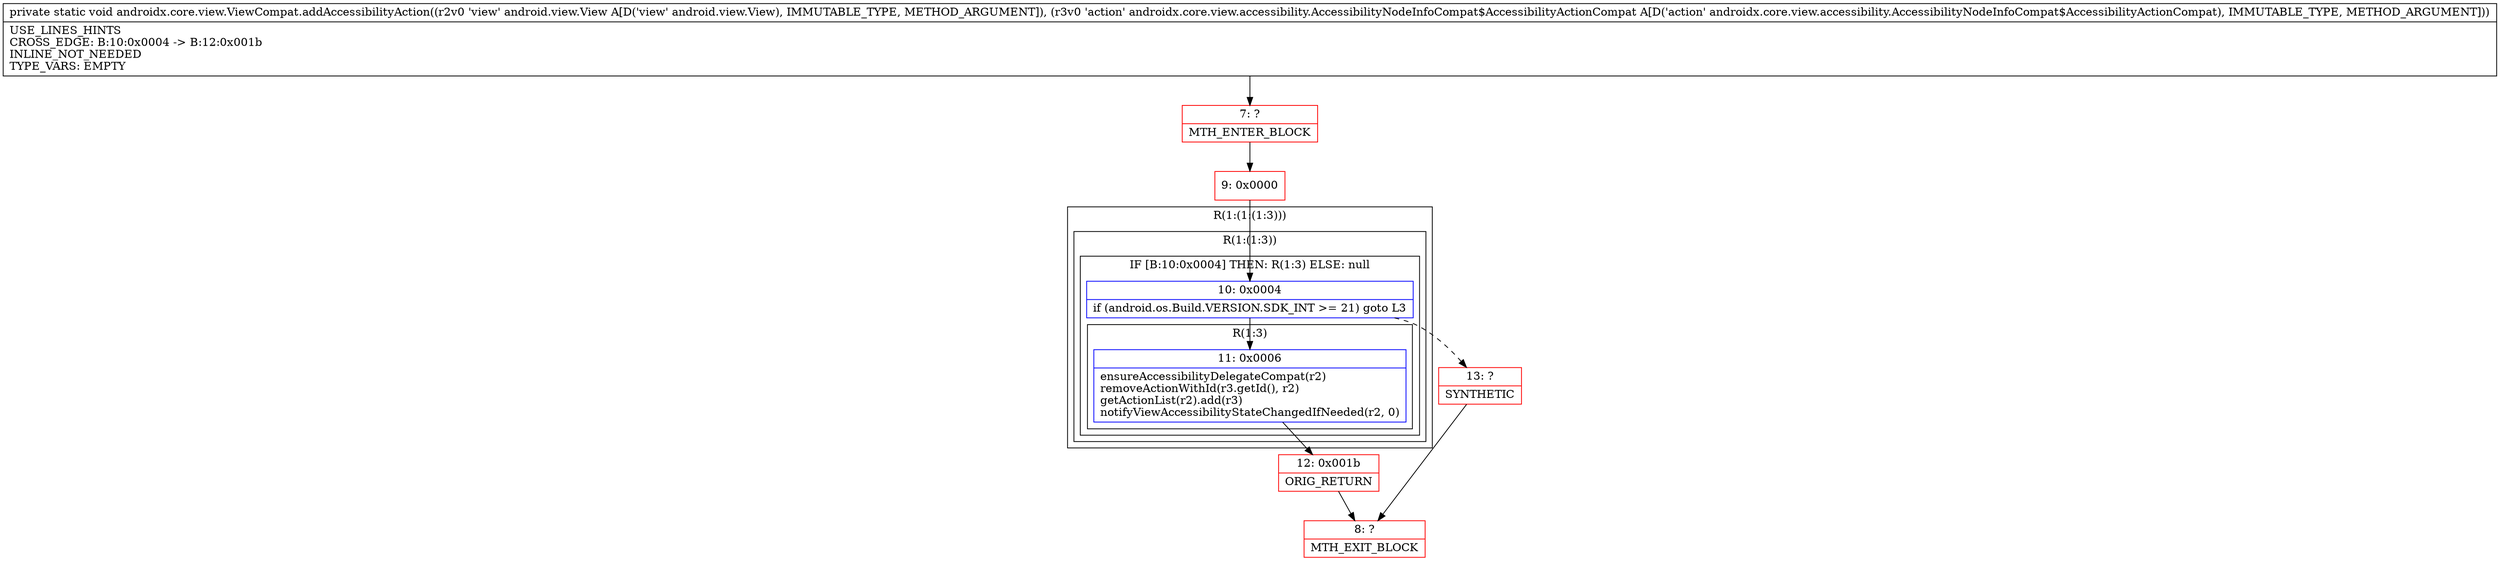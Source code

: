 digraph "CFG forandroidx.core.view.ViewCompat.addAccessibilityAction(Landroid\/view\/View;Landroidx\/core\/view\/accessibility\/AccessibilityNodeInfoCompat$AccessibilityActionCompat;)V" {
subgraph cluster_Region_1738521005 {
label = "R(1:(1:(1:3)))";
node [shape=record,color=blue];
subgraph cluster_Region_517745538 {
label = "R(1:(1:3))";
node [shape=record,color=blue];
subgraph cluster_IfRegion_437431051 {
label = "IF [B:10:0x0004] THEN: R(1:3) ELSE: null";
node [shape=record,color=blue];
Node_10 [shape=record,label="{10\:\ 0x0004|if (android.os.Build.VERSION.SDK_INT \>= 21) goto L3\l}"];
subgraph cluster_Region_1608557909 {
label = "R(1:3)";
node [shape=record,color=blue];
Node_11 [shape=record,label="{11\:\ 0x0006|ensureAccessibilityDelegateCompat(r2)\lremoveActionWithId(r3.getId(), r2)\lgetActionList(r2).add(r3)\lnotifyViewAccessibilityStateChangedIfNeeded(r2, 0)\l}"];
}
}
}
}
Node_7 [shape=record,color=red,label="{7\:\ ?|MTH_ENTER_BLOCK\l}"];
Node_9 [shape=record,color=red,label="{9\:\ 0x0000}"];
Node_12 [shape=record,color=red,label="{12\:\ 0x001b|ORIG_RETURN\l}"];
Node_8 [shape=record,color=red,label="{8\:\ ?|MTH_EXIT_BLOCK\l}"];
Node_13 [shape=record,color=red,label="{13\:\ ?|SYNTHETIC\l}"];
MethodNode[shape=record,label="{private static void androidx.core.view.ViewCompat.addAccessibilityAction((r2v0 'view' android.view.View A[D('view' android.view.View), IMMUTABLE_TYPE, METHOD_ARGUMENT]), (r3v0 'action' androidx.core.view.accessibility.AccessibilityNodeInfoCompat$AccessibilityActionCompat A[D('action' androidx.core.view.accessibility.AccessibilityNodeInfoCompat$AccessibilityActionCompat), IMMUTABLE_TYPE, METHOD_ARGUMENT]))  | USE_LINES_HINTS\lCROSS_EDGE: B:10:0x0004 \-\> B:12:0x001b\lINLINE_NOT_NEEDED\lTYPE_VARS: EMPTY\l}"];
MethodNode -> Node_7;Node_10 -> Node_11;
Node_10 -> Node_13[style=dashed];
Node_11 -> Node_12;
Node_7 -> Node_9;
Node_9 -> Node_10;
Node_12 -> Node_8;
Node_13 -> Node_8;
}

